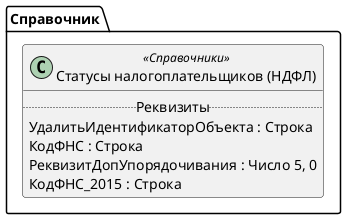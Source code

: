 ﻿@startuml СтатусыНалогоплательщиковПоНДФЛ
'!include templates.wsd
'..\include templates.wsd
class Справочник.СтатусыНалогоплательщиковПоНДФЛ as "Статусы налогоплательщиков (НДФЛ)" <<Справочники>>
{
..Реквизиты..
УдалитьИдентификаторОбъекта : Строка
КодФНС : Строка
РеквизитДопУпорядочивания : Число 5, 0
КодФНС_2015 : Строка
}
@enduml
